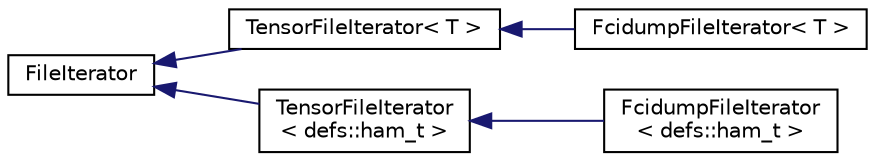 digraph "Graphical Class Hierarchy"
{
  edge [fontname="Helvetica",fontsize="10",labelfontname="Helvetica",labelfontsize="10"];
  node [fontname="Helvetica",fontsize="10",shape=record];
  rankdir="LR";
  Node1 [label="FileIterator",height=0.2,width=0.4,color="black", fillcolor="white", style="filled",URL="$classFileIterator.html"];
  Node1 -> Node2 [dir="back",color="midnightblue",fontsize="10",style="solid",fontname="Helvetica"];
  Node2 [label="TensorFileIterator\< T \>",height=0.2,width=0.4,color="black", fillcolor="white", style="filled",URL="$classTensorFileIterator.html"];
  Node2 -> Node3 [dir="back",color="midnightblue",fontsize="10",style="solid",fontname="Helvetica"];
  Node3 [label="FcidumpFileIterator\< T \>",height=0.2,width=0.4,color="black", fillcolor="white", style="filled",URL="$classFcidumpFileIterator.html"];
  Node1 -> Node4 [dir="back",color="midnightblue",fontsize="10",style="solid",fontname="Helvetica"];
  Node4 [label="TensorFileIterator\l\< defs::ham_t \>",height=0.2,width=0.4,color="black", fillcolor="white", style="filled",URL="$classTensorFileIterator.html"];
  Node4 -> Node5 [dir="back",color="midnightblue",fontsize="10",style="solid",fontname="Helvetica"];
  Node5 [label="FcidumpFileIterator\l\< defs::ham_t \>",height=0.2,width=0.4,color="black", fillcolor="white", style="filled",URL="$classFcidumpFileIterator.html"];
}
